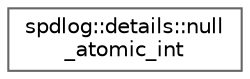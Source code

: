 digraph "类继承关系图"
{
 // LATEX_PDF_SIZE
  bgcolor="transparent";
  edge [fontname=Helvetica,fontsize=10,labelfontname=Helvetica,labelfontsize=10];
  node [fontname=Helvetica,fontsize=10,shape=box,height=0.2,width=0.4];
  rankdir="LR";
  Node0 [id="Node000000",label="spdlog::details::null\l_atomic_int",height=0.2,width=0.4,color="grey40", fillcolor="white", style="filled",URL="$structspdlog_1_1details_1_1null__atomic__int.html",tooltip=" "];
}
